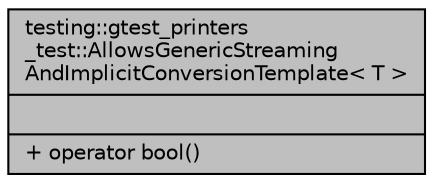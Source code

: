 digraph "testing::gtest_printers_test::AllowsGenericStreamingAndImplicitConversionTemplate&lt; T &gt;"
{
  edge [fontname="Helvetica",fontsize="10",labelfontname="Helvetica",labelfontsize="10"];
  node [fontname="Helvetica",fontsize="10",shape=record];
  Node1 [label="{testing::gtest_printers\l_test::AllowsGenericStreaming\lAndImplicitConversionTemplate\< T \>\n||+ operator bool()\l}",height=0.2,width=0.4,color="black", fillcolor="grey75", style="filled", fontcolor="black"];
}
